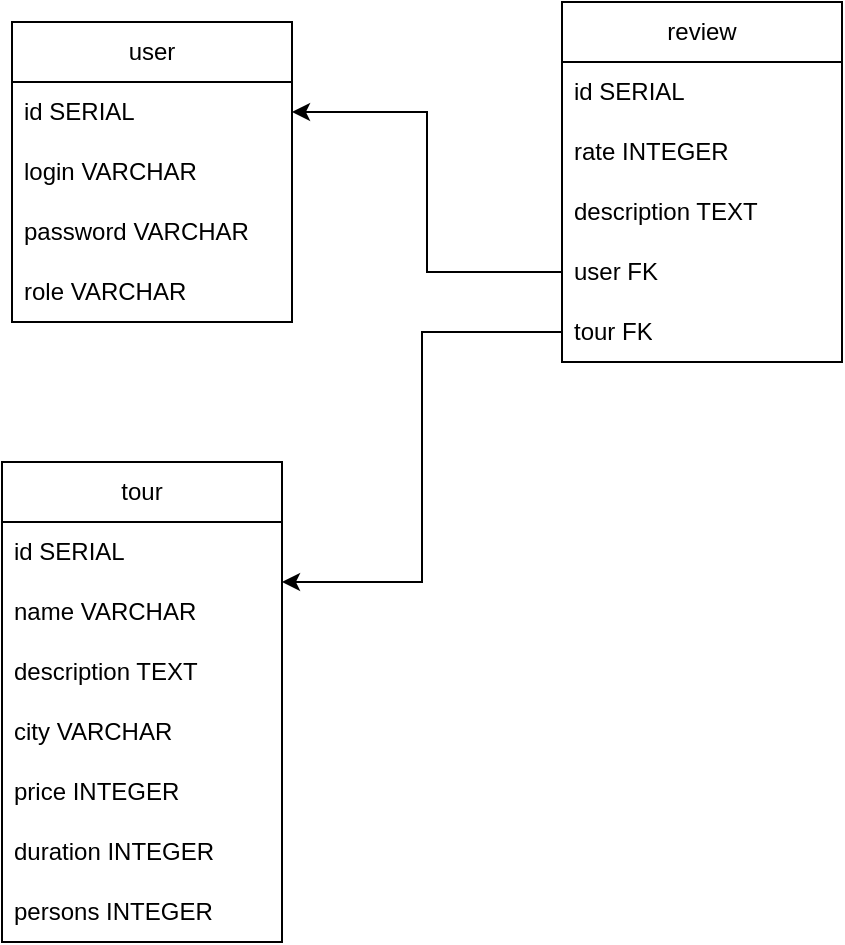 <mxfile version="23.1.5" type="device">
  <diagram name="Page-1" id="N5I44p_s4KRMAGweGc98">
    <mxGraphModel dx="1114" dy="702" grid="1" gridSize="10" guides="1" tooltips="1" connect="1" arrows="1" fold="1" page="1" pageScale="1" pageWidth="850" pageHeight="1100" math="0" shadow="0">
      <root>
        <mxCell id="0" />
        <mxCell id="1" parent="0" />
        <mxCell id="aKn1WHBT726jSrobglfF-1" value="user" style="swimlane;fontStyle=0;childLayout=stackLayout;horizontal=1;startSize=30;horizontalStack=0;resizeParent=1;resizeParentMax=0;resizeLast=0;collapsible=1;marginBottom=0;whiteSpace=wrap;html=1;" vertex="1" parent="1">
          <mxGeometry x="355" y="120" width="140" height="150" as="geometry" />
        </mxCell>
        <mxCell id="aKn1WHBT726jSrobglfF-2" value="id SERIAL" style="text;strokeColor=none;fillColor=none;align=left;verticalAlign=middle;spacingLeft=4;spacingRight=4;overflow=hidden;points=[[0,0.5],[1,0.5]];portConstraint=eastwest;rotatable=0;whiteSpace=wrap;html=1;" vertex="1" parent="aKn1WHBT726jSrobglfF-1">
          <mxGeometry y="30" width="140" height="30" as="geometry" />
        </mxCell>
        <mxCell id="aKn1WHBT726jSrobglfF-4" value="login VARCHAR" style="text;strokeColor=none;fillColor=none;align=left;verticalAlign=middle;spacingLeft=4;spacingRight=4;overflow=hidden;points=[[0,0.5],[1,0.5]];portConstraint=eastwest;rotatable=0;whiteSpace=wrap;html=1;" vertex="1" parent="aKn1WHBT726jSrobglfF-1">
          <mxGeometry y="60" width="140" height="30" as="geometry" />
        </mxCell>
        <mxCell id="aKn1WHBT726jSrobglfF-5" value="password VARCHAR" style="text;strokeColor=none;fillColor=none;align=left;verticalAlign=middle;spacingLeft=4;spacingRight=4;overflow=hidden;points=[[0,0.5],[1,0.5]];portConstraint=eastwest;rotatable=0;whiteSpace=wrap;html=1;" vertex="1" parent="aKn1WHBT726jSrobglfF-1">
          <mxGeometry y="90" width="140" height="30" as="geometry" />
        </mxCell>
        <mxCell id="aKn1WHBT726jSrobglfF-6" value="role VARCHAR" style="text;strokeColor=none;fillColor=none;align=left;verticalAlign=middle;spacingLeft=4;spacingRight=4;overflow=hidden;points=[[0,0.5],[1,0.5]];portConstraint=eastwest;rotatable=0;whiteSpace=wrap;html=1;" vertex="1" parent="aKn1WHBT726jSrobglfF-1">
          <mxGeometry y="120" width="140" height="30" as="geometry" />
        </mxCell>
        <mxCell id="aKn1WHBT726jSrobglfF-7" value="review" style="swimlane;fontStyle=0;childLayout=stackLayout;horizontal=1;startSize=30;horizontalStack=0;resizeParent=1;resizeParentMax=0;resizeLast=0;collapsible=1;marginBottom=0;whiteSpace=wrap;html=1;" vertex="1" parent="1">
          <mxGeometry x="630" y="110" width="140" height="180" as="geometry" />
        </mxCell>
        <mxCell id="aKn1WHBT726jSrobglfF-8" value="id SERIAL" style="text;strokeColor=none;fillColor=none;align=left;verticalAlign=middle;spacingLeft=4;spacingRight=4;overflow=hidden;points=[[0,0.5],[1,0.5]];portConstraint=eastwest;rotatable=0;whiteSpace=wrap;html=1;" vertex="1" parent="aKn1WHBT726jSrobglfF-7">
          <mxGeometry y="30" width="140" height="30" as="geometry" />
        </mxCell>
        <mxCell id="aKn1WHBT726jSrobglfF-9" value="rate INTEGER" style="text;strokeColor=none;fillColor=none;align=left;verticalAlign=middle;spacingLeft=4;spacingRight=4;overflow=hidden;points=[[0,0.5],[1,0.5]];portConstraint=eastwest;rotatable=0;whiteSpace=wrap;html=1;" vertex="1" parent="aKn1WHBT726jSrobglfF-7">
          <mxGeometry y="60" width="140" height="30" as="geometry" />
        </mxCell>
        <mxCell id="aKn1WHBT726jSrobglfF-10" value="description TEXT" style="text;strokeColor=none;fillColor=none;align=left;verticalAlign=middle;spacingLeft=4;spacingRight=4;overflow=hidden;points=[[0,0.5],[1,0.5]];portConstraint=eastwest;rotatable=0;whiteSpace=wrap;html=1;" vertex="1" parent="aKn1WHBT726jSrobglfF-7">
          <mxGeometry y="90" width="140" height="30" as="geometry" />
        </mxCell>
        <mxCell id="aKn1WHBT726jSrobglfF-11" value="user FK" style="text;strokeColor=none;fillColor=none;align=left;verticalAlign=middle;spacingLeft=4;spacingRight=4;overflow=hidden;points=[[0,0.5],[1,0.5]];portConstraint=eastwest;rotatable=0;whiteSpace=wrap;html=1;" vertex="1" parent="aKn1WHBT726jSrobglfF-7">
          <mxGeometry y="120" width="140" height="30" as="geometry" />
        </mxCell>
        <mxCell id="aKn1WHBT726jSrobglfF-13" value="tour FK" style="text;strokeColor=none;fillColor=none;align=left;verticalAlign=middle;spacingLeft=4;spacingRight=4;overflow=hidden;points=[[0,0.5],[1,0.5]];portConstraint=eastwest;rotatable=0;whiteSpace=wrap;html=1;" vertex="1" parent="aKn1WHBT726jSrobglfF-7">
          <mxGeometry y="150" width="140" height="30" as="geometry" />
        </mxCell>
        <mxCell id="aKn1WHBT726jSrobglfF-16" style="edgeStyle=orthogonalEdgeStyle;rounded=0;orthogonalLoop=1;jettySize=auto;html=1;entryX=1;entryY=0.5;entryDx=0;entryDy=0;" edge="1" parent="1" source="aKn1WHBT726jSrobglfF-11" target="aKn1WHBT726jSrobglfF-2">
          <mxGeometry relative="1" as="geometry" />
        </mxCell>
        <mxCell id="aKn1WHBT726jSrobglfF-17" value="tour" style="swimlane;fontStyle=0;childLayout=stackLayout;horizontal=1;startSize=30;horizontalStack=0;resizeParent=1;resizeParentMax=0;resizeLast=0;collapsible=1;marginBottom=0;whiteSpace=wrap;html=1;" vertex="1" parent="1">
          <mxGeometry x="350" y="340" width="140" height="240" as="geometry" />
        </mxCell>
        <mxCell id="aKn1WHBT726jSrobglfF-18" value="id SERIAL" style="text;strokeColor=none;fillColor=none;align=left;verticalAlign=middle;spacingLeft=4;spacingRight=4;overflow=hidden;points=[[0,0.5],[1,0.5]];portConstraint=eastwest;rotatable=0;whiteSpace=wrap;html=1;" vertex="1" parent="aKn1WHBT726jSrobglfF-17">
          <mxGeometry y="30" width="140" height="30" as="geometry" />
        </mxCell>
        <mxCell id="aKn1WHBT726jSrobglfF-19" value="name VARCHAR" style="text;strokeColor=none;fillColor=none;align=left;verticalAlign=middle;spacingLeft=4;spacingRight=4;overflow=hidden;points=[[0,0.5],[1,0.5]];portConstraint=eastwest;rotatable=0;whiteSpace=wrap;html=1;" vertex="1" parent="aKn1WHBT726jSrobglfF-17">
          <mxGeometry y="60" width="140" height="30" as="geometry" />
        </mxCell>
        <mxCell id="aKn1WHBT726jSrobglfF-20" value="description TEXT" style="text;strokeColor=none;fillColor=none;align=left;verticalAlign=middle;spacingLeft=4;spacingRight=4;overflow=hidden;points=[[0,0.5],[1,0.5]];portConstraint=eastwest;rotatable=0;whiteSpace=wrap;html=1;" vertex="1" parent="aKn1WHBT726jSrobglfF-17">
          <mxGeometry y="90" width="140" height="30" as="geometry" />
        </mxCell>
        <mxCell id="aKn1WHBT726jSrobglfF-21" value="city VARCHAR" style="text;strokeColor=none;fillColor=none;align=left;verticalAlign=middle;spacingLeft=4;spacingRight=4;overflow=hidden;points=[[0,0.5],[1,0.5]];portConstraint=eastwest;rotatable=0;whiteSpace=wrap;html=1;" vertex="1" parent="aKn1WHBT726jSrobglfF-17">
          <mxGeometry y="120" width="140" height="30" as="geometry" />
        </mxCell>
        <mxCell id="aKn1WHBT726jSrobglfF-22" value="price INTEGER" style="text;strokeColor=none;fillColor=none;align=left;verticalAlign=middle;spacingLeft=4;spacingRight=4;overflow=hidden;points=[[0,0.5],[1,0.5]];portConstraint=eastwest;rotatable=0;whiteSpace=wrap;html=1;" vertex="1" parent="aKn1WHBT726jSrobglfF-17">
          <mxGeometry y="150" width="140" height="30" as="geometry" />
        </mxCell>
        <mxCell id="aKn1WHBT726jSrobglfF-24" value="duration INTEGER" style="text;strokeColor=none;fillColor=none;align=left;verticalAlign=middle;spacingLeft=4;spacingRight=4;overflow=hidden;points=[[0,0.5],[1,0.5]];portConstraint=eastwest;rotatable=0;whiteSpace=wrap;html=1;" vertex="1" parent="aKn1WHBT726jSrobglfF-17">
          <mxGeometry y="180" width="140" height="30" as="geometry" />
        </mxCell>
        <mxCell id="aKn1WHBT726jSrobglfF-25" value="persons INTEGER" style="text;strokeColor=none;fillColor=none;align=left;verticalAlign=middle;spacingLeft=4;spacingRight=4;overflow=hidden;points=[[0,0.5],[1,0.5]];portConstraint=eastwest;rotatable=0;whiteSpace=wrap;html=1;" vertex="1" parent="aKn1WHBT726jSrobglfF-17">
          <mxGeometry y="210" width="140" height="30" as="geometry" />
        </mxCell>
        <mxCell id="aKn1WHBT726jSrobglfF-23" style="edgeStyle=orthogonalEdgeStyle;rounded=0;orthogonalLoop=1;jettySize=auto;html=1;entryX=1;entryY=0.25;entryDx=0;entryDy=0;" edge="1" parent="1" source="aKn1WHBT726jSrobglfF-13" target="aKn1WHBT726jSrobglfF-17">
          <mxGeometry relative="1" as="geometry" />
        </mxCell>
      </root>
    </mxGraphModel>
  </diagram>
</mxfile>
